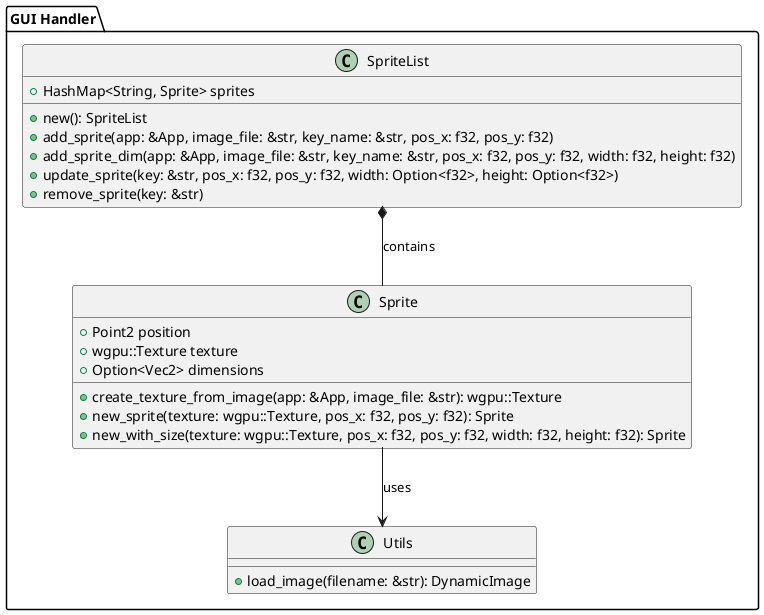 @startuml

package "GUI Handler" {
    class Sprite {
        +Point2 position
        +wgpu::Texture texture
        +Option<Vec2> dimensions

        +create_texture_from_image(app: &App, image_file: &str): wgpu::Texture
        +new_sprite(texture: wgpu::Texture, pos_x: f32, pos_y: f32): Sprite
        +new_with_size(texture: wgpu::Texture, pos_x: f32, pos_y: f32, width: f32, height: f32): Sprite
    }

    class SpriteList {
        +HashMap<String, Sprite> sprites

        +new(): SpriteList
        +add_sprite(app: &App, image_file: &str, key_name: &str, pos_x: f32, pos_y: f32)
        +add_sprite_dim(app: &App, image_file: &str, key_name: &str, pos_x: f32, pos_y: f32, width: f32, height: f32)
        +update_sprite(key: &str, pos_x: f32, pos_y: f32, width: Option<f32>, height: Option<f32>)
        +remove_sprite(key: &str)
    }

    class Utils {
        +load_image(filename: &str): DynamicImage
    }

    SpriteList *-- Sprite : contains
    Sprite --> Utils : uses
}

@enduml
